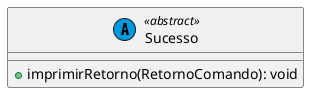 @startuml

class Sucesso << (A,#0099dd) abstract>>  {

    + imprimirRetorno(RetornoComando): void
}

@enduml